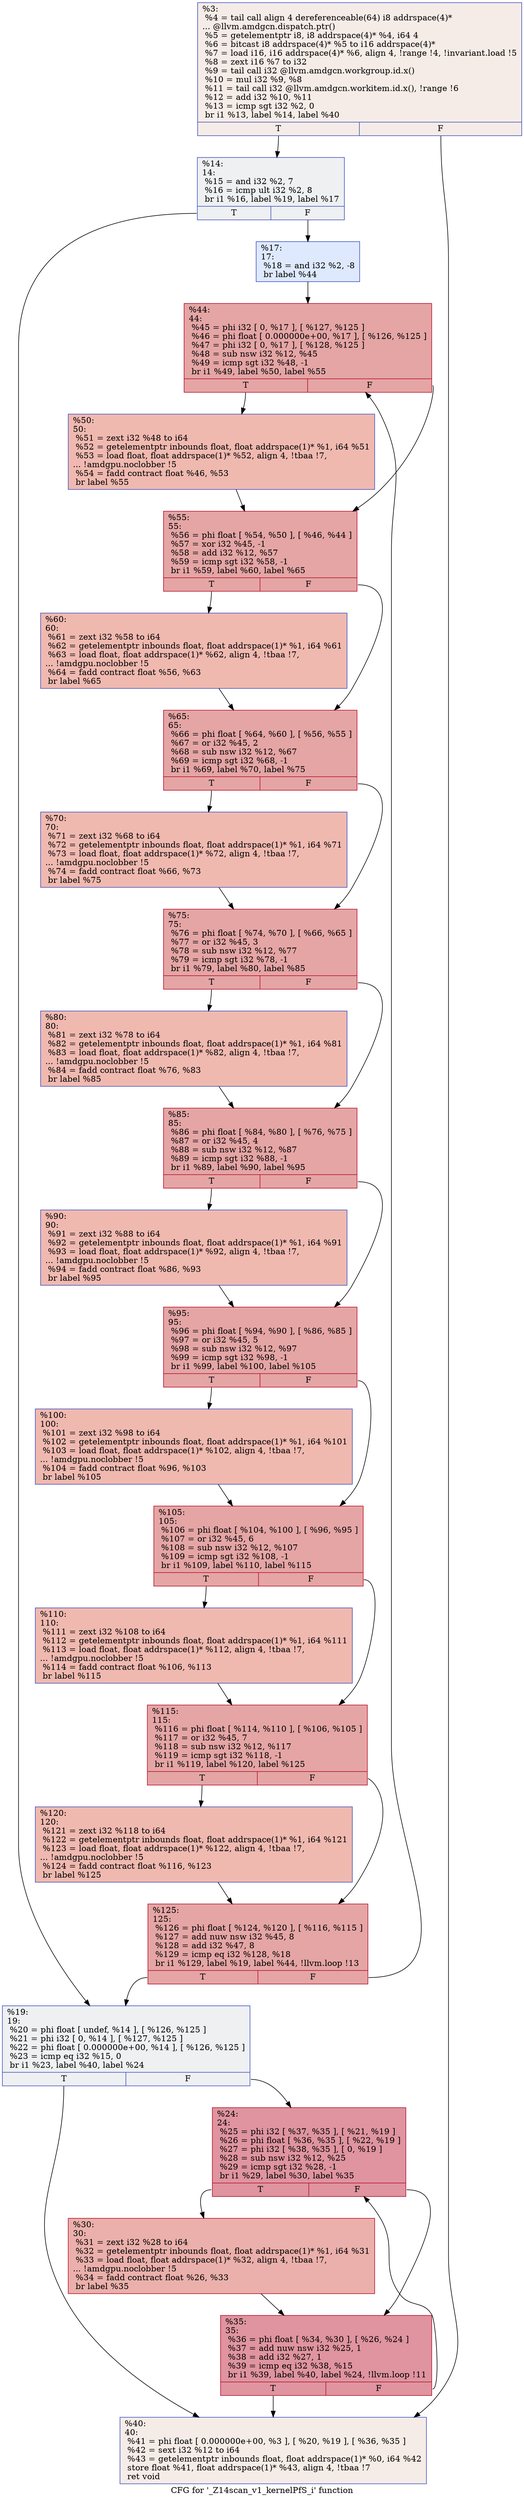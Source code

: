 digraph "CFG for '_Z14scan_v1_kernelPfS_i' function" {
	label="CFG for '_Z14scan_v1_kernelPfS_i' function";

	Node0x5485720 [shape=record,color="#3d50c3ff", style=filled, fillcolor="#ead5c970",label="{%3:\l  %4 = tail call align 4 dereferenceable(64) i8 addrspace(4)*\l... @llvm.amdgcn.dispatch.ptr()\l  %5 = getelementptr i8, i8 addrspace(4)* %4, i64 4\l  %6 = bitcast i8 addrspace(4)* %5 to i16 addrspace(4)*\l  %7 = load i16, i16 addrspace(4)* %6, align 4, !range !4, !invariant.load !5\l  %8 = zext i16 %7 to i32\l  %9 = tail call i32 @llvm.amdgcn.workgroup.id.x()\l  %10 = mul i32 %9, %8\l  %11 = tail call i32 @llvm.amdgcn.workitem.id.x(), !range !6\l  %12 = add i32 %10, %11\l  %13 = icmp sgt i32 %2, 0\l  br i1 %13, label %14, label %40\l|{<s0>T|<s1>F}}"];
	Node0x5485720:s0 -> Node0x5487620;
	Node0x5485720:s1 -> Node0x54876b0;
	Node0x5487620 [shape=record,color="#3d50c3ff", style=filled, fillcolor="#d9dce170",label="{%14:\l14:                                               \l  %15 = and i32 %2, 7\l  %16 = icmp ult i32 %2, 8\l  br i1 %16, label %19, label %17\l|{<s0>T|<s1>F}}"];
	Node0x5487620:s0 -> Node0x5486ed0;
	Node0x5487620:s1 -> Node0x5487a80;
	Node0x5487a80 [shape=record,color="#3d50c3ff", style=filled, fillcolor="#b5cdfa70",label="{%17:\l17:                                               \l  %18 = and i32 %2, -8\l  br label %44\l}"];
	Node0x5487a80 -> Node0x5487c40;
	Node0x5486ed0 [shape=record,color="#3d50c3ff", style=filled, fillcolor="#d9dce170",label="{%19:\l19:                                               \l  %20 = phi float [ undef, %14 ], [ %126, %125 ]\l  %21 = phi i32 [ 0, %14 ], [ %127, %125 ]\l  %22 = phi float [ 0.000000e+00, %14 ], [ %126, %125 ]\l  %23 = icmp eq i32 %15, 0\l  br i1 %23, label %40, label %24\l|{<s0>T|<s1>F}}"];
	Node0x5486ed0:s0 -> Node0x54876b0;
	Node0x5486ed0:s1 -> Node0x5488f40;
	Node0x5488f40 [shape=record,color="#b70d28ff", style=filled, fillcolor="#b70d2870",label="{%24:\l24:                                               \l  %25 = phi i32 [ %37, %35 ], [ %21, %19 ]\l  %26 = phi float [ %36, %35 ], [ %22, %19 ]\l  %27 = phi i32 [ %38, %35 ], [ 0, %19 ]\l  %28 = sub nsw i32 %12, %25\l  %29 = icmp sgt i32 %28, -1\l  br i1 %29, label %30, label %35\l|{<s0>T|<s1>F}}"];
	Node0x5488f40:s0 -> Node0x5489580;
	Node0x5488f40:s1 -> Node0x54890b0;
	Node0x5489580 [shape=record,color="#b70d28ff", style=filled, fillcolor="#d24b4070",label="{%30:\l30:                                               \l  %31 = zext i32 %28 to i64\l  %32 = getelementptr inbounds float, float addrspace(1)* %1, i64 %31\l  %33 = load float, float addrspace(1)* %32, align 4, !tbaa !7,\l... !amdgpu.noclobber !5\l  %34 = fadd contract float %26, %33\l  br label %35\l}"];
	Node0x5489580 -> Node0x54890b0;
	Node0x54890b0 [shape=record,color="#b70d28ff", style=filled, fillcolor="#b70d2870",label="{%35:\l35:                                               \l  %36 = phi float [ %34, %30 ], [ %26, %24 ]\l  %37 = add nuw nsw i32 %25, 1\l  %38 = add i32 %27, 1\l  %39 = icmp eq i32 %38, %15\l  br i1 %39, label %40, label %24, !llvm.loop !11\l|{<s0>T|<s1>F}}"];
	Node0x54890b0:s0 -> Node0x54876b0;
	Node0x54890b0:s1 -> Node0x5488f40;
	Node0x54876b0 [shape=record,color="#3d50c3ff", style=filled, fillcolor="#ead5c970",label="{%40:\l40:                                               \l  %41 = phi float [ 0.000000e+00, %3 ], [ %20, %19 ], [ %36, %35 ]\l  %42 = sext i32 %12 to i64\l  %43 = getelementptr inbounds float, float addrspace(1)* %0, i64 %42\l  store float %41, float addrspace(1)* %43, align 4, !tbaa !7\l  ret void\l}"];
	Node0x5487c40 [shape=record,color="#b70d28ff", style=filled, fillcolor="#c5333470",label="{%44:\l44:                                               \l  %45 = phi i32 [ 0, %17 ], [ %127, %125 ]\l  %46 = phi float [ 0.000000e+00, %17 ], [ %126, %125 ]\l  %47 = phi i32 [ 0, %17 ], [ %128, %125 ]\l  %48 = sub nsw i32 %12, %45\l  %49 = icmp sgt i32 %48, -1\l  br i1 %49, label %50, label %55\l|{<s0>T|<s1>F}}"];
	Node0x5487c40:s0 -> Node0x548b1c0;
	Node0x5487c40:s1 -> Node0x548b210;
	Node0x548b1c0 [shape=record,color="#3d50c3ff", style=filled, fillcolor="#de614d70",label="{%50:\l50:                                               \l  %51 = zext i32 %48 to i64\l  %52 = getelementptr inbounds float, float addrspace(1)* %1, i64 %51\l  %53 = load float, float addrspace(1)* %52, align 4, !tbaa !7,\l... !amdgpu.noclobber !5\l  %54 = fadd contract float %46, %53\l  br label %55\l}"];
	Node0x548b1c0 -> Node0x548b210;
	Node0x548b210 [shape=record,color="#b70d28ff", style=filled, fillcolor="#c5333470",label="{%55:\l55:                                               \l  %56 = phi float [ %54, %50 ], [ %46, %44 ]\l  %57 = xor i32 %45, -1\l  %58 = add i32 %12, %57\l  %59 = icmp sgt i32 %58, -1\l  br i1 %59, label %60, label %65\l|{<s0>T|<s1>F}}"];
	Node0x548b210:s0 -> Node0x548b7f0;
	Node0x548b210:s1 -> Node0x548b840;
	Node0x548b7f0 [shape=record,color="#3d50c3ff", style=filled, fillcolor="#de614d70",label="{%60:\l60:                                               \l  %61 = zext i32 %58 to i64\l  %62 = getelementptr inbounds float, float addrspace(1)* %1, i64 %61\l  %63 = load float, float addrspace(1)* %62, align 4, !tbaa !7,\l... !amdgpu.noclobber !5\l  %64 = fadd contract float %56, %63\l  br label %65\l}"];
	Node0x548b7f0 -> Node0x548b840;
	Node0x548b840 [shape=record,color="#b70d28ff", style=filled, fillcolor="#c5333470",label="{%65:\l65:                                               \l  %66 = phi float [ %64, %60 ], [ %56, %55 ]\l  %67 = or i32 %45, 2\l  %68 = sub nsw i32 %12, %67\l  %69 = icmp sgt i32 %68, -1\l  br i1 %69, label %70, label %75\l|{<s0>T|<s1>F}}"];
	Node0x548b840:s0 -> Node0x5489980;
	Node0x548b840:s1 -> Node0x548c0c0;
	Node0x5489980 [shape=record,color="#3d50c3ff", style=filled, fillcolor="#de614d70",label="{%70:\l70:                                               \l  %71 = zext i32 %68 to i64\l  %72 = getelementptr inbounds float, float addrspace(1)* %1, i64 %71\l  %73 = load float, float addrspace(1)* %72, align 4, !tbaa !7,\l... !amdgpu.noclobber !5\l  %74 = fadd contract float %66, %73\l  br label %75\l}"];
	Node0x5489980 -> Node0x548c0c0;
	Node0x548c0c0 [shape=record,color="#b70d28ff", style=filled, fillcolor="#c5333470",label="{%75:\l75:                                               \l  %76 = phi float [ %74, %70 ], [ %66, %65 ]\l  %77 = or i32 %45, 3\l  %78 = sub nsw i32 %12, %77\l  %79 = icmp sgt i32 %78, -1\l  br i1 %79, label %80, label %85\l|{<s0>T|<s1>F}}"];
	Node0x548c0c0:s0 -> Node0x548c6e0;
	Node0x548c0c0:s1 -> Node0x548c730;
	Node0x548c6e0 [shape=record,color="#3d50c3ff", style=filled, fillcolor="#de614d70",label="{%80:\l80:                                               \l  %81 = zext i32 %78 to i64\l  %82 = getelementptr inbounds float, float addrspace(1)* %1, i64 %81\l  %83 = load float, float addrspace(1)* %82, align 4, !tbaa !7,\l... !amdgpu.noclobber !5\l  %84 = fadd contract float %76, %83\l  br label %85\l}"];
	Node0x548c6e0 -> Node0x548c730;
	Node0x548c730 [shape=record,color="#b70d28ff", style=filled, fillcolor="#c5333470",label="{%85:\l85:                                               \l  %86 = phi float [ %84, %80 ], [ %76, %75 ]\l  %87 = or i32 %45, 4\l  %88 = sub nsw i32 %12, %87\l  %89 = icmp sgt i32 %88, -1\l  br i1 %89, label %90, label %95\l|{<s0>T|<s1>F}}"];
	Node0x548c730:s0 -> Node0x548cd50;
	Node0x548c730:s1 -> Node0x548cda0;
	Node0x548cd50 [shape=record,color="#3d50c3ff", style=filled, fillcolor="#de614d70",label="{%90:\l90:                                               \l  %91 = zext i32 %88 to i64\l  %92 = getelementptr inbounds float, float addrspace(1)* %1, i64 %91\l  %93 = load float, float addrspace(1)* %92, align 4, !tbaa !7,\l... !amdgpu.noclobber !5\l  %94 = fadd contract float %86, %93\l  br label %95\l}"];
	Node0x548cd50 -> Node0x548cda0;
	Node0x548cda0 [shape=record,color="#b70d28ff", style=filled, fillcolor="#c5333470",label="{%95:\l95:                                               \l  %96 = phi float [ %94, %90 ], [ %86, %85 ]\l  %97 = or i32 %45, 5\l  %98 = sub nsw i32 %12, %97\l  %99 = icmp sgt i32 %98, -1\l  br i1 %99, label %100, label %105\l|{<s0>T|<s1>F}}"];
	Node0x548cda0:s0 -> Node0x548d3f0;
	Node0x548cda0:s1 -> Node0x548d440;
	Node0x548d3f0 [shape=record,color="#3d50c3ff", style=filled, fillcolor="#de614d70",label="{%100:\l100:                                              \l  %101 = zext i32 %98 to i64\l  %102 = getelementptr inbounds float, float addrspace(1)* %1, i64 %101\l  %103 = load float, float addrspace(1)* %102, align 4, !tbaa !7,\l... !amdgpu.noclobber !5\l  %104 = fadd contract float %96, %103\l  br label %105\l}"];
	Node0x548d3f0 -> Node0x548d440;
	Node0x548d440 [shape=record,color="#b70d28ff", style=filled, fillcolor="#c5333470",label="{%105:\l105:                                              \l  %106 = phi float [ %104, %100 ], [ %96, %95 ]\l  %107 = or i32 %45, 6\l  %108 = sub nsw i32 %12, %107\l  %109 = icmp sgt i32 %108, -1\l  br i1 %109, label %110, label %115\l|{<s0>T|<s1>F}}"];
	Node0x548d440:s0 -> Node0x548da90;
	Node0x548d440:s1 -> Node0x548dae0;
	Node0x548da90 [shape=record,color="#3d50c3ff", style=filled, fillcolor="#de614d70",label="{%110:\l110:                                              \l  %111 = zext i32 %108 to i64\l  %112 = getelementptr inbounds float, float addrspace(1)* %1, i64 %111\l  %113 = load float, float addrspace(1)* %112, align 4, !tbaa !7,\l... !amdgpu.noclobber !5\l  %114 = fadd contract float %106, %113\l  br label %115\l}"];
	Node0x548da90 -> Node0x548dae0;
	Node0x548dae0 [shape=record,color="#b70d28ff", style=filled, fillcolor="#c5333470",label="{%115:\l115:                                              \l  %116 = phi float [ %114, %110 ], [ %106, %105 ]\l  %117 = or i32 %45, 7\l  %118 = sub nsw i32 %12, %117\l  %119 = icmp sgt i32 %118, -1\l  br i1 %119, label %120, label %125\l|{<s0>T|<s1>F}}"];
	Node0x548dae0:s0 -> Node0x548e130;
	Node0x548dae0:s1 -> Node0x5488150;
	Node0x548e130 [shape=record,color="#3d50c3ff", style=filled, fillcolor="#de614d70",label="{%120:\l120:                                              \l  %121 = zext i32 %118 to i64\l  %122 = getelementptr inbounds float, float addrspace(1)* %1, i64 %121\l  %123 = load float, float addrspace(1)* %122, align 4, !tbaa !7,\l... !amdgpu.noclobber !5\l  %124 = fadd contract float %116, %123\l  br label %125\l}"];
	Node0x548e130 -> Node0x5488150;
	Node0x5488150 [shape=record,color="#b70d28ff", style=filled, fillcolor="#c5333470",label="{%125:\l125:                                              \l  %126 = phi float [ %124, %120 ], [ %116, %115 ]\l  %127 = add nuw nsw i32 %45, 8\l  %128 = add i32 %47, 8\l  %129 = icmp eq i32 %128, %18\l  br i1 %129, label %19, label %44, !llvm.loop !13\l|{<s0>T|<s1>F}}"];
	Node0x5488150:s0 -> Node0x5486ed0;
	Node0x5488150:s1 -> Node0x5487c40;
}
